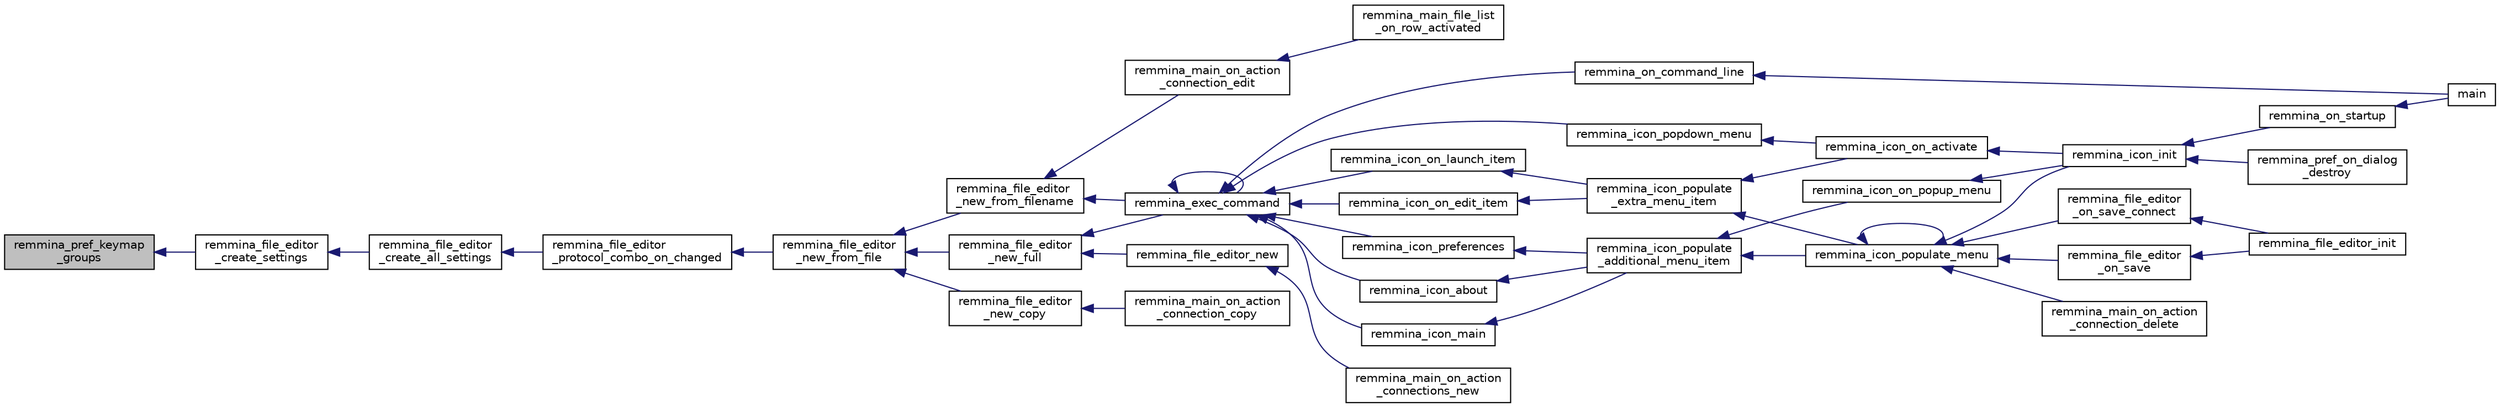 digraph "remmina_pref_keymap_groups"
{
  edge [fontname="Helvetica",fontsize="10",labelfontname="Helvetica",labelfontsize="10"];
  node [fontname="Helvetica",fontsize="10",shape=record];
  rankdir="LR";
  Node164 [label="remmina_pref_keymap\l_groups",height=0.2,width=0.4,color="black", fillcolor="grey75", style="filled", fontcolor="black"];
  Node164 -> Node165 [dir="back",color="midnightblue",fontsize="10",style="solid",fontname="Helvetica"];
  Node165 [label="remmina_file_editor\l_create_settings",height=0.2,width=0.4,color="black", fillcolor="white", style="filled",URL="$remmina__file__editor_8c.html#a727f967cf81d4af3f953046b0c4cf08d"];
  Node165 -> Node166 [dir="back",color="midnightblue",fontsize="10",style="solid",fontname="Helvetica"];
  Node166 [label="remmina_file_editor\l_create_all_settings",height=0.2,width=0.4,color="black", fillcolor="white", style="filled",URL="$remmina__file__editor_8c.html#a6415f73260076747c4f933af7f9f4b38"];
  Node166 -> Node167 [dir="back",color="midnightblue",fontsize="10",style="solid",fontname="Helvetica"];
  Node167 [label="remmina_file_editor\l_protocol_combo_on_changed",height=0.2,width=0.4,color="black", fillcolor="white", style="filled",URL="$remmina__file__editor_8c.html#a333de350f1b07add2d0fd06320c80d16"];
  Node167 -> Node168 [dir="back",color="midnightblue",fontsize="10",style="solid",fontname="Helvetica"];
  Node168 [label="remmina_file_editor\l_new_from_file",height=0.2,width=0.4,color="black", fillcolor="white", style="filled",URL="$remmina__file__editor_8h.html#a08327d6951c345808628dbb5784aba06"];
  Node168 -> Node169 [dir="back",color="midnightblue",fontsize="10",style="solid",fontname="Helvetica"];
  Node169 [label="remmina_file_editor\l_new_full",height=0.2,width=0.4,color="black", fillcolor="white", style="filled",URL="$remmina__file__editor_8h.html#ab563344276cbcdf0fcea05b0b64c7aeb"];
  Node169 -> Node170 [dir="back",color="midnightblue",fontsize="10",style="solid",fontname="Helvetica"];
  Node170 [label="remmina_exec_command",height=0.2,width=0.4,color="black", fillcolor="white", style="filled",URL="$remmina__exec_8h.html#a424cabdcff647797061e7482049d62a7"];
  Node170 -> Node171 [dir="back",color="midnightblue",fontsize="10",style="solid",fontname="Helvetica"];
  Node171 [label="remmina_on_command_line",height=0.2,width=0.4,color="black", fillcolor="white", style="filled",URL="$remmina_8c.html#aeb286fc5bd52ab5382ab8cb495dc2914"];
  Node171 -> Node172 [dir="back",color="midnightblue",fontsize="10",style="solid",fontname="Helvetica"];
  Node172 [label="main",height=0.2,width=0.4,color="black", fillcolor="white", style="filled",URL="$remmina_8c.html#a0ddf1224851353fc92bfbff6f499fa97"];
  Node170 -> Node170 [dir="back",color="midnightblue",fontsize="10",style="solid",fontname="Helvetica"];
  Node170 -> Node173 [dir="back",color="midnightblue",fontsize="10",style="solid",fontname="Helvetica"];
  Node173 [label="remmina_icon_main",height=0.2,width=0.4,color="black", fillcolor="white", style="filled",URL="$remmina__icon_8c.html#a920476110ab6410c8fc8cf734109e497"];
  Node173 -> Node174 [dir="back",color="midnightblue",fontsize="10",style="solid",fontname="Helvetica"];
  Node174 [label="remmina_icon_populate\l_additional_menu_item",height=0.2,width=0.4,color="black", fillcolor="white", style="filled",URL="$remmina__icon_8c.html#a8aaf73ed94cf20dcce1c7be26262cb56"];
  Node174 -> Node175 [dir="back",color="midnightblue",fontsize="10",style="solid",fontname="Helvetica"];
  Node175 [label="remmina_icon_populate_menu",height=0.2,width=0.4,color="black", fillcolor="white", style="filled",URL="$remmina__icon_8h.html#af80ed314f91d653237249d839c7fc3b2"];
  Node175 -> Node176 [dir="back",color="midnightblue",fontsize="10",style="solid",fontname="Helvetica"];
  Node176 [label="remmina_file_editor\l_on_save",height=0.2,width=0.4,color="black", fillcolor="white", style="filled",URL="$remmina__file__editor_8c.html#ac2a5cf9cdcf640986e245eb04be9c4ad"];
  Node176 -> Node177 [dir="back",color="midnightblue",fontsize="10",style="solid",fontname="Helvetica"];
  Node177 [label="remmina_file_editor_init",height=0.2,width=0.4,color="black", fillcolor="white", style="filled",URL="$remmina__file__editor_8c.html#a9afd8d41c66f547320930eb331f3124d"];
  Node175 -> Node178 [dir="back",color="midnightblue",fontsize="10",style="solid",fontname="Helvetica"];
  Node178 [label="remmina_file_editor\l_on_save_connect",height=0.2,width=0.4,color="black", fillcolor="white", style="filled",URL="$remmina__file__editor_8c.html#a57224f3f69f04f398de563b71be6b18e"];
  Node178 -> Node177 [dir="back",color="midnightblue",fontsize="10",style="solid",fontname="Helvetica"];
  Node175 -> Node175 [dir="back",color="midnightblue",fontsize="10",style="solid",fontname="Helvetica"];
  Node175 -> Node179 [dir="back",color="midnightblue",fontsize="10",style="solid",fontname="Helvetica"];
  Node179 [label="remmina_icon_init",height=0.2,width=0.4,color="black", fillcolor="white", style="filled",URL="$remmina__icon_8h.html#a741c81815e562f40672c4485172306d6"];
  Node179 -> Node180 [dir="back",color="midnightblue",fontsize="10",style="solid",fontname="Helvetica"];
  Node180 [label="remmina_on_startup",height=0.2,width=0.4,color="black", fillcolor="white", style="filled",URL="$remmina_8c.html#a26d2c20be18ff44f239b756f1d5be01a"];
  Node180 -> Node172 [dir="back",color="midnightblue",fontsize="10",style="solid",fontname="Helvetica"];
  Node179 -> Node181 [dir="back",color="midnightblue",fontsize="10",style="solid",fontname="Helvetica"];
  Node181 [label="remmina_pref_on_dialog\l_destroy",height=0.2,width=0.4,color="black", fillcolor="white", style="filled",URL="$remmina__pref__dialog_8c.html#ab9776574663e2c3fcb793ec70887336d"];
  Node175 -> Node182 [dir="back",color="midnightblue",fontsize="10",style="solid",fontname="Helvetica"];
  Node182 [label="remmina_main_on_action\l_connection_delete",height=0.2,width=0.4,color="black", fillcolor="white", style="filled",URL="$remmina__main_8c.html#aa0cd57e00874ae6ca8b0ee83213267da"];
  Node174 -> Node183 [dir="back",color="midnightblue",fontsize="10",style="solid",fontname="Helvetica"];
  Node183 [label="remmina_icon_on_popup_menu",height=0.2,width=0.4,color="black", fillcolor="white", style="filled",URL="$remmina__icon_8c.html#a95b917790eeb38e48137018796bdda93"];
  Node183 -> Node179 [dir="back",color="midnightblue",fontsize="10",style="solid",fontname="Helvetica"];
  Node170 -> Node184 [dir="back",color="midnightblue",fontsize="10",style="solid",fontname="Helvetica"];
  Node184 [label="remmina_icon_preferences",height=0.2,width=0.4,color="black", fillcolor="white", style="filled",URL="$remmina__icon_8c.html#ad3b0e3d12e4854eae05b1afea19da404"];
  Node184 -> Node174 [dir="back",color="midnightblue",fontsize="10",style="solid",fontname="Helvetica"];
  Node170 -> Node185 [dir="back",color="midnightblue",fontsize="10",style="solid",fontname="Helvetica"];
  Node185 [label="remmina_icon_about",height=0.2,width=0.4,color="black", fillcolor="white", style="filled",URL="$remmina__icon_8c.html#a5cdf1958ef01e49889bcee2e90e2cf71"];
  Node185 -> Node174 [dir="back",color="midnightblue",fontsize="10",style="solid",fontname="Helvetica"];
  Node170 -> Node186 [dir="back",color="midnightblue",fontsize="10",style="solid",fontname="Helvetica"];
  Node186 [label="remmina_icon_on_launch_item",height=0.2,width=0.4,color="black", fillcolor="white", style="filled",URL="$remmina__icon_8c.html#ad1699688680e12abcfd5c74dd2f76d83"];
  Node186 -> Node187 [dir="back",color="midnightblue",fontsize="10",style="solid",fontname="Helvetica"];
  Node187 [label="remmina_icon_populate\l_extra_menu_item",height=0.2,width=0.4,color="black", fillcolor="white", style="filled",URL="$remmina__icon_8c.html#a2847311861df3a2f1c8bbcd35cf3fd6f"];
  Node187 -> Node175 [dir="back",color="midnightblue",fontsize="10",style="solid",fontname="Helvetica"];
  Node187 -> Node188 [dir="back",color="midnightblue",fontsize="10",style="solid",fontname="Helvetica"];
  Node188 [label="remmina_icon_on_activate",height=0.2,width=0.4,color="black", fillcolor="white", style="filled",URL="$remmina__icon_8c.html#af175fef31eb95974094088235b3a2b1d"];
  Node188 -> Node179 [dir="back",color="midnightblue",fontsize="10",style="solid",fontname="Helvetica"];
  Node170 -> Node189 [dir="back",color="midnightblue",fontsize="10",style="solid",fontname="Helvetica"];
  Node189 [label="remmina_icon_on_edit_item",height=0.2,width=0.4,color="black", fillcolor="white", style="filled",URL="$remmina__icon_8c.html#af8708120906a8dc41a7998ebf9ecd129"];
  Node189 -> Node187 [dir="back",color="midnightblue",fontsize="10",style="solid",fontname="Helvetica"];
  Node170 -> Node190 [dir="back",color="midnightblue",fontsize="10",style="solid",fontname="Helvetica"];
  Node190 [label="remmina_icon_popdown_menu",height=0.2,width=0.4,color="black", fillcolor="white", style="filled",URL="$remmina__icon_8c.html#a444be76e3c3a065279c5f9abc7fae833"];
  Node190 -> Node188 [dir="back",color="midnightblue",fontsize="10",style="solid",fontname="Helvetica"];
  Node169 -> Node191 [dir="back",color="midnightblue",fontsize="10",style="solid",fontname="Helvetica"];
  Node191 [label="remmina_file_editor_new",height=0.2,width=0.4,color="black", fillcolor="white", style="filled",URL="$remmina__file__editor_8h.html#aa4e8657ca722e4cce3f3c42c0cfec51e"];
  Node191 -> Node192 [dir="back",color="midnightblue",fontsize="10",style="solid",fontname="Helvetica"];
  Node192 [label="remmina_main_on_action\l_connections_new",height=0.2,width=0.4,color="black", fillcolor="white", style="filled",URL="$remmina__main_8c.html#a2ca39ab0b22fd98257504ded7eeec618"];
  Node168 -> Node193 [dir="back",color="midnightblue",fontsize="10",style="solid",fontname="Helvetica"];
  Node193 [label="remmina_file_editor\l_new_copy",height=0.2,width=0.4,color="black", fillcolor="white", style="filled",URL="$remmina__file__editor_8h.html#aa5c50852f8569f075eec5d5db30c2ebf"];
  Node193 -> Node194 [dir="back",color="midnightblue",fontsize="10",style="solid",fontname="Helvetica"];
  Node194 [label="remmina_main_on_action\l_connection_copy",height=0.2,width=0.4,color="black", fillcolor="white", style="filled",URL="$remmina__main_8c.html#a58b83c6d07785319ed55f937b1c734f5"];
  Node168 -> Node195 [dir="back",color="midnightblue",fontsize="10",style="solid",fontname="Helvetica"];
  Node195 [label="remmina_file_editor\l_new_from_filename",height=0.2,width=0.4,color="black", fillcolor="white", style="filled",URL="$remmina__file__editor_8h.html#aa9345cfe3fb32d326b652e96ee55eaea"];
  Node195 -> Node170 [dir="back",color="midnightblue",fontsize="10",style="solid",fontname="Helvetica"];
  Node195 -> Node196 [dir="back",color="midnightblue",fontsize="10",style="solid",fontname="Helvetica"];
  Node196 [label="remmina_main_on_action\l_connection_edit",height=0.2,width=0.4,color="black", fillcolor="white", style="filled",URL="$remmina__main_8c.html#a098e73f3f8fe35a57d49222339ae1502"];
  Node196 -> Node197 [dir="back",color="midnightblue",fontsize="10",style="solid",fontname="Helvetica"];
  Node197 [label="remmina_main_file_list\l_on_row_activated",height=0.2,width=0.4,color="black", fillcolor="white", style="filled",URL="$remmina__main_8c.html#aba1a89a2400c5cc8373c6bd34602ac10"];
}
